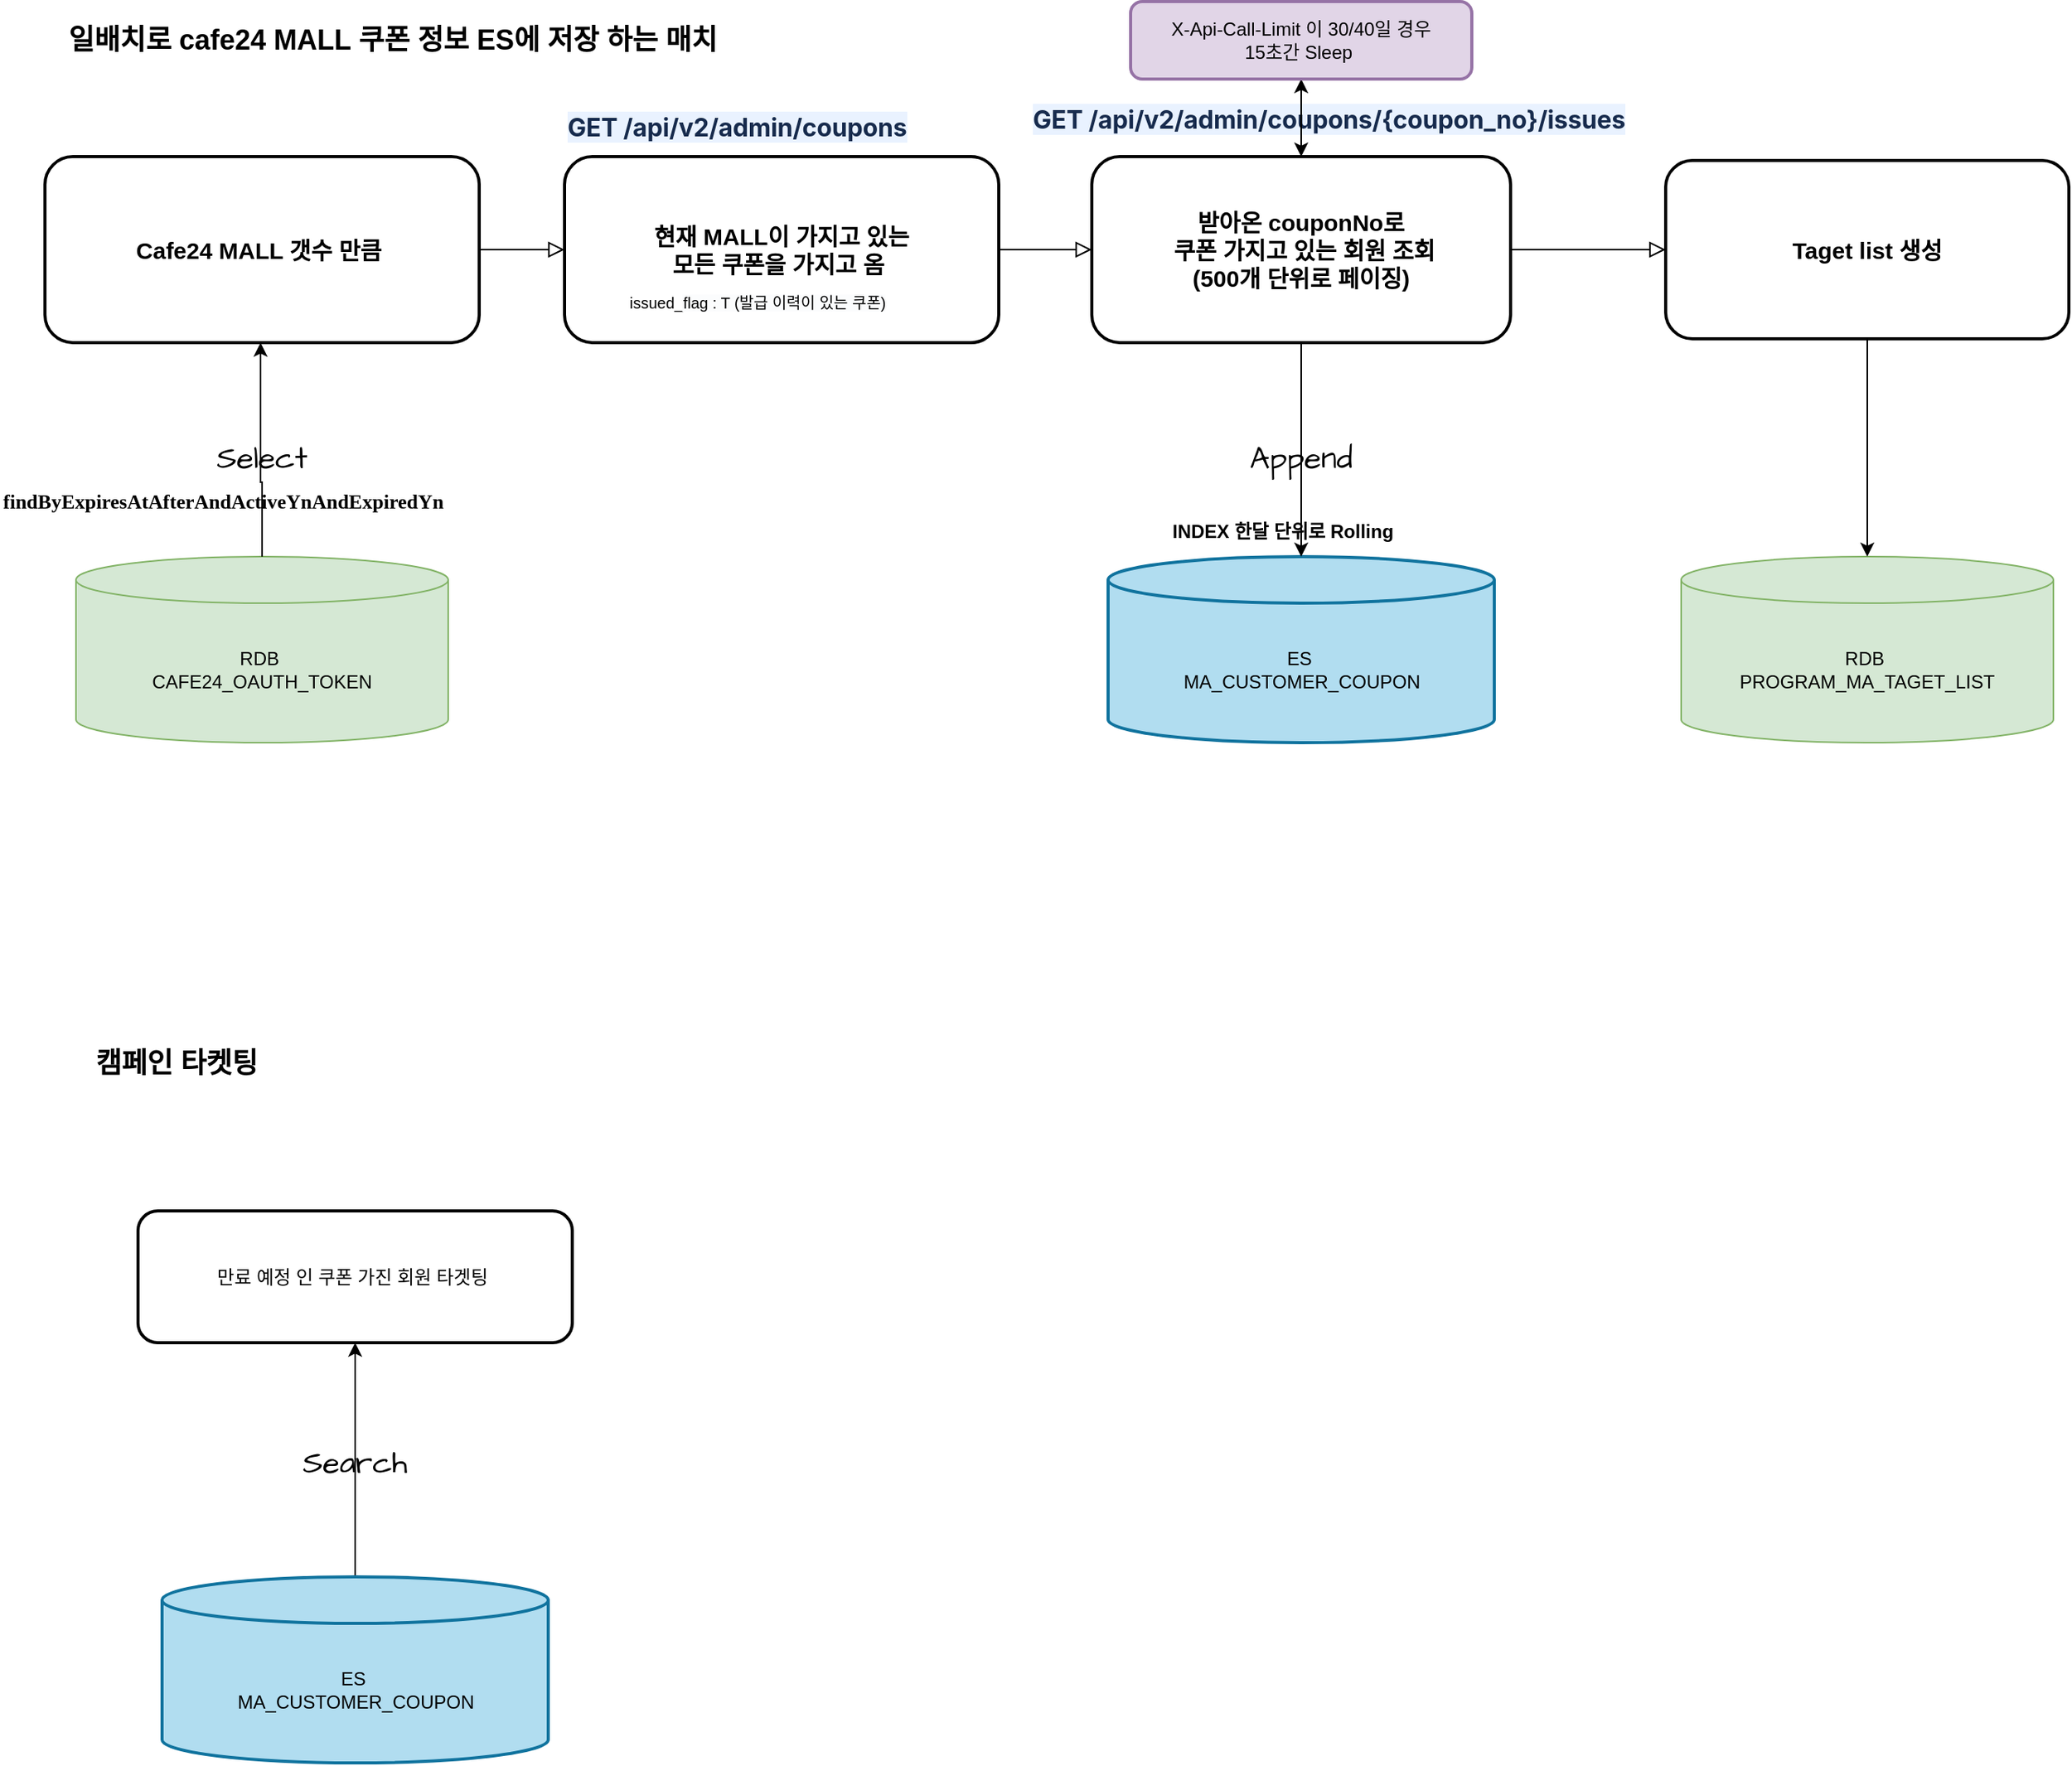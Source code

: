 <mxfile version="22.1.4" type="github">
  <diagram name="페이지-1" id="kGRFDqCRpIXt6rvVNNmI">
    <mxGraphModel dx="1793" dy="2134" grid="1" gridSize="10" guides="1" tooltips="1" connect="1" arrows="1" fold="1" page="1" pageScale="1" pageWidth="827" pageHeight="1169" math="0" shadow="0">
      <root>
        <mxCell id="0" />
        <mxCell id="1" parent="0" />
        <mxCell id="6Vo0aUUvTOWAhnGlf7_C-70" value="" style="rounded=0;html=1;jettySize=auto;orthogonalLoop=1;fontSize=11;endArrow=block;endFill=0;endSize=8;strokeWidth=1;shadow=0;labelBackgroundColor=none;edgeStyle=orthogonalEdgeStyle;fontColor=default;exitX=1;exitY=0.5;exitDx=0;exitDy=0;entryX=0;entryY=0.5;entryDx=0;entryDy=0;" edge="1" parent="1" source="6Vo0aUUvTOWAhnGlf7_C-71" target="6Vo0aUUvTOWAhnGlf7_C-72">
          <mxGeometry relative="1" as="geometry">
            <mxPoint x="720" y="133" as="targetPoint" />
            <mxPoint x="630" y="100" as="sourcePoint" />
          </mxGeometry>
        </mxCell>
        <mxCell id="6Vo0aUUvTOWAhnGlf7_C-71" value="&lt;b style=&quot;font-size: 15px;&quot;&gt;현재 MALL이 가지고 있는 &lt;br style=&quot;font-size: 15px;&quot;&gt;모든 쿠폰을 가지고 옴&amp;nbsp;&lt;/b&gt;" style="rounded=1;whiteSpace=wrap;html=1;fontSize=15;glass=0;strokeWidth=2;shadow=0;labelBackgroundColor=none;" vertex="1" parent="1">
          <mxGeometry x="390" y="90" width="280" height="120" as="geometry" />
        </mxCell>
        <mxCell id="6Vo0aUUvTOWAhnGlf7_C-115" value="" style="edgeStyle=orthogonalEdgeStyle;rounded=0;orthogonalLoop=1;jettySize=auto;html=1;" edge="1" parent="1" source="6Vo0aUUvTOWAhnGlf7_C-72" target="6Vo0aUUvTOWAhnGlf7_C-114">
          <mxGeometry relative="1" as="geometry" />
        </mxCell>
        <mxCell id="6Vo0aUUvTOWAhnGlf7_C-72" value="&lt;b style=&quot;font-size: 15px;&quot;&gt;받아온 couponNo로&lt;br style=&quot;font-size: 15px;&quot;&gt;&amp;nbsp;쿠폰 가지고 있는 회원 조회&lt;br style=&quot;font-size: 15px;&quot;&gt;&amp;nbsp;(500개 단위로 페이징)&amp;nbsp;&lt;/b&gt;" style="rounded=1;whiteSpace=wrap;html=1;fontSize=15;glass=0;strokeWidth=2;shadow=0;labelBackgroundColor=none;" vertex="1" parent="1">
          <mxGeometry x="730" y="90" width="270" height="120" as="geometry" />
        </mxCell>
        <mxCell id="6Vo0aUUvTOWAhnGlf7_C-73" value="&lt;strong data-renderer-mark=&quot;true&quot; style=&quot;color: rgb(23, 43, 77); font-family: -apple-system, BlinkMacSystemFont, &amp;quot;Segoe UI&amp;quot;, Roboto, Oxygen, Ubuntu, &amp;quot;Fira Sans&amp;quot;, &amp;quot;Droid Sans&amp;quot;, &amp;quot;Helvetica Neue&amp;quot;, sans-serif; font-size: 16px; font-style: normal; font-variant-ligatures: normal; font-variant-caps: normal; letter-spacing: -0.08px; orphans: 2; text-align: start; text-indent: 0px; text-transform: none; widows: 2; word-spacing: 0px; -webkit-text-stroke-width: 0px; background-color: rgb(233, 242, 255); text-decoration-thickness: initial; text-decoration-style: initial; text-decoration-color: initial;&quot;&gt;GET /api/v2/admin/coupons/{coupon_no}/issues&lt;/strong&gt;" style="text;whiteSpace=wrap;html=1;" vertex="1" parent="1">
          <mxGeometry x="690" y="50" width="400" height="50" as="geometry" />
        </mxCell>
        <mxCell id="6Vo0aUUvTOWAhnGlf7_C-74" value="&lt;strong data-renderer-mark=&quot;true&quot; style=&quot;color: rgb(23, 43, 77); font-family: -apple-system, BlinkMacSystemFont, &amp;quot;Segoe UI&amp;quot;, Roboto, Oxygen, Ubuntu, &amp;quot;Fira Sans&amp;quot;, &amp;quot;Droid Sans&amp;quot;, &amp;quot;Helvetica Neue&amp;quot;, sans-serif; font-size: 16px; font-style: normal; font-variant-ligatures: normal; font-variant-caps: normal; letter-spacing: -0.08px; orphans: 2; text-align: start; text-indent: 0px; text-transform: none; widows: 2; word-spacing: 0px; -webkit-text-stroke-width: 0px; background-color: rgb(233, 242, 255); text-decoration-thickness: initial; text-decoration-style: initial; text-decoration-color: initial;&quot;&gt;GET /api/v2/admin/coupons&lt;/strong&gt;" style="text;whiteSpace=wrap;html=1;" vertex="1" parent="1">
          <mxGeometry x="390" y="55" width="240" height="40" as="geometry" />
        </mxCell>
        <mxCell id="6Vo0aUUvTOWAhnGlf7_C-76" value="ES&amp;nbsp;&lt;br&gt;MA_CUSTOMER_COUPON" style="shape=cylinder3;whiteSpace=wrap;html=1;boundedLbl=1;backgroundOutline=1;size=15;strokeWidth=2;labelBackgroundColor=none;fillColor=#b1ddf0;strokeColor=#10739e;" vertex="1" parent="1">
          <mxGeometry x="740.5" y="348" width="249" height="120" as="geometry" />
        </mxCell>
        <mxCell id="6Vo0aUUvTOWAhnGlf7_C-77" value="&lt;b style=&quot;font-size: 15px;&quot;&gt;Cafe24 MALL 갯수 만큼&amp;nbsp;&lt;/b&gt;" style="rounded=1;whiteSpace=wrap;html=1;fontSize=15;glass=0;strokeWidth=2;shadow=0;labelBackgroundColor=none;" vertex="1" parent="1">
          <mxGeometry x="55" y="90" width="280" height="120" as="geometry" />
        </mxCell>
        <mxCell id="6Vo0aUUvTOWAhnGlf7_C-78" value="" style="rounded=0;html=1;jettySize=auto;orthogonalLoop=1;fontSize=11;endArrow=block;endFill=0;endSize=8;strokeWidth=1;shadow=0;labelBackgroundColor=none;edgeStyle=orthogonalEdgeStyle;fontColor=default;exitX=1;exitY=0.5;exitDx=0;exitDy=0;entryX=0;entryY=0.5;entryDx=0;entryDy=0;" edge="1" parent="1" source="6Vo0aUUvTOWAhnGlf7_C-77" target="6Vo0aUUvTOWAhnGlf7_C-71">
          <mxGeometry relative="1" as="geometry">
            <mxPoint x="395" y="137.2" as="targetPoint" />
            <mxPoint x="335" y="137.2" as="sourcePoint" />
          </mxGeometry>
        </mxCell>
        <mxCell id="6Vo0aUUvTOWAhnGlf7_C-80" value="&lt;b&gt;&lt;font style=&quot;font-size: 18px;&quot;&gt;일배치로 cafe24 MALL 쿠폰 정보 ES에 저장 하는 매치&lt;/font&gt;&amp;nbsp;&lt;/b&gt;" style="text;strokeColor=none;align=center;fillColor=none;html=1;verticalAlign=middle;whiteSpace=wrap;rounded=0;" vertex="1" parent="1">
          <mxGeometry x="26" y="-10" width="510" height="50" as="geometry" />
        </mxCell>
        <mxCell id="6Vo0aUUvTOWAhnGlf7_C-81" value="&lt;span style=&quot;font-size: 18px;&quot;&gt;&lt;b&gt;캠페인 타켓팅&lt;br&gt;&lt;/b&gt;&lt;/span&gt;" style="text;strokeColor=none;align=center;fillColor=none;html=1;verticalAlign=middle;whiteSpace=wrap;rounded=0;" vertex="1" parent="1">
          <mxGeometry x="40" y="650" width="200" height="50" as="geometry" />
        </mxCell>
        <mxCell id="6Vo0aUUvTOWAhnGlf7_C-83" value="" style="edgeStyle=orthogonalEdgeStyle;rounded=0;orthogonalLoop=1;jettySize=auto;html=1;entryX=0.5;entryY=1;entryDx=0;entryDy=0;" edge="1" parent="1" source="6Vo0aUUvTOWAhnGlf7_C-84" target="6Vo0aUUvTOWAhnGlf7_C-85">
          <mxGeometry relative="1" as="geometry">
            <mxPoint x="255" y="900" as="targetPoint" />
          </mxGeometry>
        </mxCell>
        <mxCell id="6Vo0aUUvTOWAhnGlf7_C-84" value="ES&amp;nbsp;&lt;br&gt;MA_CUSTOMER_COUPON" style="shape=cylinder3;whiteSpace=wrap;html=1;boundedLbl=1;backgroundOutline=1;size=15;strokeWidth=2;labelBackgroundColor=none;fillColor=#b1ddf0;strokeColor=#10739e;" vertex="1" parent="1">
          <mxGeometry x="130.5" y="1006" width="249" height="120" as="geometry" />
        </mxCell>
        <mxCell id="6Vo0aUUvTOWAhnGlf7_C-85" value="만료 예정 인 쿠폰 가진 회원 타겟팅&amp;nbsp;" style="rounded=1;whiteSpace=wrap;html=1;fontSize=12;glass=0;strokeWidth=2;shadow=0;labelBackgroundColor=none;" vertex="1" parent="1">
          <mxGeometry x="115" y="770" width="280" height="85" as="geometry" />
        </mxCell>
        <mxCell id="6Vo0aUUvTOWAhnGlf7_C-93" value="RDB&amp;nbsp;&lt;br&gt;CAFE24_OAUTH_TOKEN" style="shape=cylinder3;whiteSpace=wrap;html=1;boundedLbl=1;backgroundOutline=1;size=15;fillColor=#d5e8d4;strokeColor=#82b366;" vertex="1" parent="1">
          <mxGeometry x="75" y="348" width="240" height="120" as="geometry" />
        </mxCell>
        <mxCell id="6Vo0aUUvTOWAhnGlf7_C-94" value="" style="edgeStyle=orthogonalEdgeStyle;rounded=0;orthogonalLoop=1;jettySize=auto;html=1;exitX=0.5;exitY=0;exitDx=0;exitDy=0;exitPerimeter=0;" edge="1" parent="1" source="6Vo0aUUvTOWAhnGlf7_C-93">
          <mxGeometry relative="1" as="geometry">
            <mxPoint x="194.47" y="330" as="sourcePoint" />
            <mxPoint x="194" y="210" as="targetPoint" />
            <Array as="points">
              <mxPoint x="195" y="300" />
            </Array>
          </mxGeometry>
        </mxCell>
        <mxCell id="6Vo0aUUvTOWAhnGlf7_C-95" value="&lt;div style=&quot;font-size: 13px;&quot;&gt;&lt;span style=&quot;font-size: 13px;&quot;&gt;findByExpiresAtAfterAndActiveYnAndExpiredYn&lt;/span&gt;&lt;/div&gt;" style="text;whiteSpace=wrap;html=1;fontStyle=1;fontSize=13;fontFamily=Verdana;labelBackgroundColor=none;" vertex="1" parent="1">
          <mxGeometry x="26" y="298" width="320" height="40" as="geometry" />
        </mxCell>
        <mxCell id="6Vo0aUUvTOWAhnGlf7_C-96" value="Append" style="whiteSpace=wrap;html=1;sketch=1;hachureGap=4;jiggle=2;curveFitting=1;fontFamily=Architects Daughter;fontSource=https%3A%2F%2Ffonts.googleapis.com%2Fcss%3Ffamily%3DArchitects%2BDaughter;fontSize=20;strokeColor=none;fillColor=none;" vertex="1" parent="1">
          <mxGeometry x="773" y="270" width="184" height="28" as="geometry" />
        </mxCell>
        <mxCell id="6Vo0aUUvTOWAhnGlf7_C-97" value="Select" style="whiteSpace=wrap;html=1;sketch=1;hachureGap=4;jiggle=2;curveFitting=1;fontFamily=Architects Daughter;fontSource=https%3A%2F%2Ffonts.googleapis.com%2Fcss%3Ffamily%3DArchitects%2BDaughter;fontSize=20;strokeColor=none;fillColor=none;" vertex="1" parent="1">
          <mxGeometry x="135" y="270" width="120" height="28" as="geometry" />
        </mxCell>
        <mxCell id="6Vo0aUUvTOWAhnGlf7_C-98" value="Search" style="whiteSpace=wrap;html=1;sketch=1;hachureGap=4;jiggle=2;curveFitting=1;fontFamily=Architects Daughter;fontSource=https%3A%2F%2Ffonts.googleapis.com%2Fcss%3Ffamily%3DArchitects%2BDaughter;fontSize=20;strokeColor=none;fillColor=none;" vertex="1" parent="1">
          <mxGeometry x="195" y="918" width="120" height="28" as="geometry" />
        </mxCell>
        <mxCell id="6Vo0aUUvTOWAhnGlf7_C-102" value="&lt;span style=&quot;border-color: var(--border-color); color: rgb(0, 0, 0); font-family: Helvetica; font-style: normal; font-variant-ligatures: normal; font-variant-caps: normal; font-weight: 400; letter-spacing: normal; orphans: 2; text-align: left; text-indent: 0px; text-transform: none; widows: 2; word-spacing: 0px; -webkit-text-stroke-width: 0px; background-color: initial; text-decoration-thickness: initial; text-decoration-style: initial; text-decoration-color: initial; font-size: 10px;&quot;&gt;issued_&lt;/span&gt;&lt;wbr style=&quot;border-color: var(--border-color); color: rgb(0, 0, 0); font-family: Helvetica; font-style: normal; font-variant-ligatures: normal; font-variant-caps: normal; font-weight: 400; letter-spacing: normal; orphans: 2; text-align: left; text-indent: 0px; text-transform: none; widows: 2; word-spacing: 0px; -webkit-text-stroke-width: 0px; background-color: initial; text-decoration-thickness: initial; text-decoration-style: initial; text-decoration-color: initial; font-size: 10px; box-sizing: border-box;&quot;&gt;&lt;span style=&quot;border-color: var(--border-color); color: rgb(0, 0, 0); font-family: Helvetica; font-style: normal; font-variant-ligatures: normal; font-variant-caps: normal; font-weight: 400; letter-spacing: normal; orphans: 2; text-align: left; text-indent: 0px; text-transform: none; widows: 2; word-spacing: 0px; -webkit-text-stroke-width: 0px; text-decoration-thickness: initial; text-decoration-style: initial; text-decoration-color: initial; font-size: 10px; background-color: rgb(251, 252, 253);&quot;&gt;flag : T (발급 이력이 있는 쿠폰)&lt;/span&gt;" style="text;whiteSpace=wrap;html=1;" vertex="1" parent="1">
          <mxGeometry x="430" y="170" width="200" height="40" as="geometry" />
        </mxCell>
        <mxCell id="6Vo0aUUvTOWAhnGlf7_C-103" value="" style="edgeStyle=orthogonalEdgeStyle;rounded=0;orthogonalLoop=1;jettySize=auto;html=1;entryX=0.5;entryY=0;entryDx=0;entryDy=0;exitX=0.5;exitY=1;exitDx=0;exitDy=0;entryPerimeter=0;" edge="1" parent="1" source="6Vo0aUUvTOWAhnGlf7_C-72" target="6Vo0aUUvTOWAhnGlf7_C-76">
          <mxGeometry relative="1" as="geometry">
            <mxPoint x="740.53" y="575" as="sourcePoint" />
            <mxPoint x="740" y="280" as="targetPoint" />
          </mxGeometry>
        </mxCell>
        <mxCell id="6Vo0aUUvTOWAhnGlf7_C-104" value="&lt;font style=&quot;font-size: 12px;&quot;&gt;&lt;b&gt;INDEX 한달 단위로 Rolling&amp;nbsp;&lt;/b&gt;&lt;/font&gt;" style="text;whiteSpace=wrap;html=1;" vertex="1" parent="1">
          <mxGeometry x="780" y="318" width="200" height="40" as="geometry" />
        </mxCell>
        <mxCell id="6Vo0aUUvTOWAhnGlf7_C-105" value="&lt;b&gt;Taget list 생성&lt;/b&gt;" style="whiteSpace=wrap;html=1;rounded=1;glass=0;strokeWidth=2;shadow=0;labelBackgroundColor=none;fontSize=15;" vertex="1" parent="1">
          <mxGeometry x="1100" y="92.5" width="260" height="115" as="geometry" />
        </mxCell>
        <mxCell id="6Vo0aUUvTOWAhnGlf7_C-108" value="RDB&amp;nbsp;&lt;br&gt;PROGRAM_MA_TAGET_LIST" style="shape=cylinder3;whiteSpace=wrap;html=1;boundedLbl=1;backgroundOutline=1;size=15;fillColor=#d5e8d4;strokeColor=#82b366;" vertex="1" parent="1">
          <mxGeometry x="1110" y="348" width="240" height="120" as="geometry" />
        </mxCell>
        <mxCell id="6Vo0aUUvTOWAhnGlf7_C-110" value="" style="edgeStyle=orthogonalEdgeStyle;rounded=0;orthogonalLoop=1;jettySize=auto;html=1;entryX=0.5;entryY=0;entryDx=0;entryDy=0;entryPerimeter=0;exitX=0.5;exitY=1;exitDx=0;exitDy=0;" edge="1" parent="1" source="6Vo0aUUvTOWAhnGlf7_C-105" target="6Vo0aUUvTOWAhnGlf7_C-108">
          <mxGeometry relative="1" as="geometry">
            <mxPoint x="1240" y="200" as="sourcePoint" />
            <mxPoint x="1230" y="390" as="targetPoint" />
          </mxGeometry>
        </mxCell>
        <mxCell id="6Vo0aUUvTOWAhnGlf7_C-112" value="" style="rounded=0;html=1;jettySize=auto;orthogonalLoop=1;fontSize=11;endArrow=block;endFill=0;endSize=8;strokeWidth=1;shadow=0;labelBackgroundColor=none;edgeStyle=orthogonalEdgeStyle;fontColor=default;exitX=1;exitY=0.5;exitDx=0;exitDy=0;entryX=0;entryY=0.5;entryDx=0;entryDy=0;" edge="1" parent="1" source="6Vo0aUUvTOWAhnGlf7_C-72" target="6Vo0aUUvTOWAhnGlf7_C-105">
          <mxGeometry relative="1" as="geometry">
            <mxPoint x="1066" y="160" as="targetPoint" />
            <mxPoint x="1006" y="160" as="sourcePoint" />
          </mxGeometry>
        </mxCell>
        <mxCell id="6Vo0aUUvTOWAhnGlf7_C-116" value="" style="edgeStyle=orthogonalEdgeStyle;rounded=0;orthogonalLoop=1;jettySize=auto;html=1;" edge="1" parent="1" source="6Vo0aUUvTOWAhnGlf7_C-114" target="6Vo0aUUvTOWAhnGlf7_C-72">
          <mxGeometry relative="1" as="geometry" />
        </mxCell>
        <mxCell id="6Vo0aUUvTOWAhnGlf7_C-114" value="X-Api-Call-Limit 이 30/40일 경우&lt;br&gt;15초간 Sleep&amp;nbsp;" style="whiteSpace=wrap;html=1;rounded=1;glass=0;strokeWidth=2;shadow=0;labelBackgroundColor=none;fillColor=#e1d5e7;strokeColor=#9673a6;" vertex="1" parent="1">
          <mxGeometry x="755" y="-10" width="220" height="50" as="geometry" />
        </mxCell>
      </root>
    </mxGraphModel>
  </diagram>
</mxfile>
